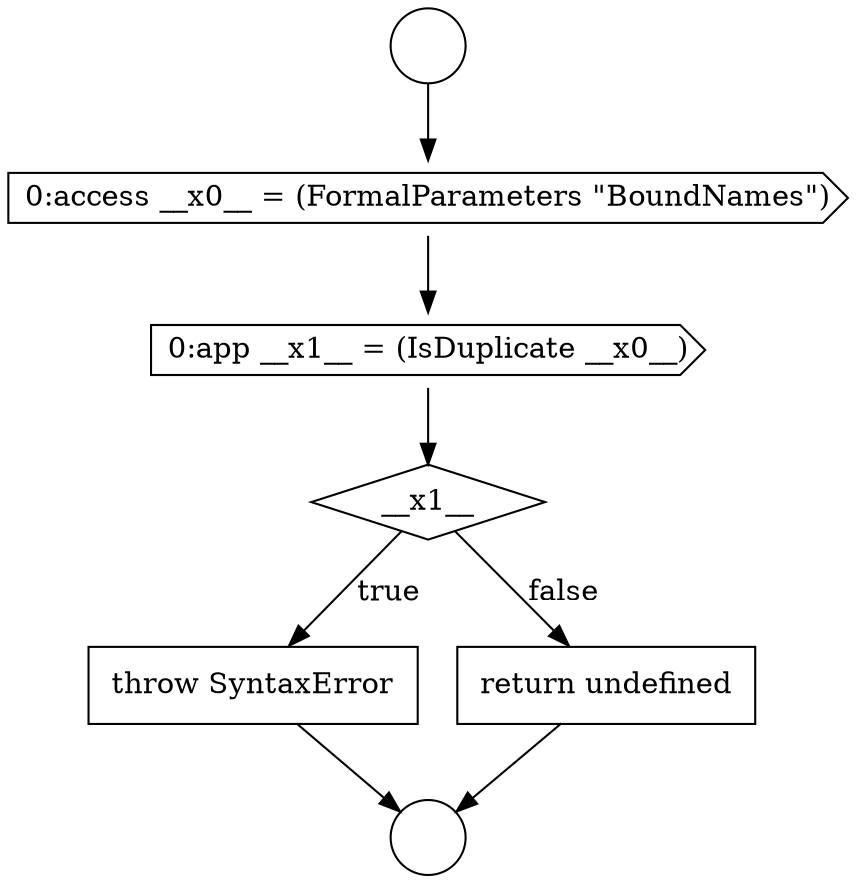 digraph {
  node20340 [shape=cds, label=<<font color="black">0:app __x1__ = (IsDuplicate __x0__)</font>> color="black" fillcolor="white" style=filled]
  node20341 [shape=diamond, label=<<font color="black">__x1__</font>> color="black" fillcolor="white" style=filled]
  node20337 [shape=circle label=" " color="black" fillcolor="white" style=filled]
  node20342 [shape=none, margin=0, label=<<font color="black">
    <table border="0" cellborder="1" cellspacing="0" cellpadding="10">
      <tr><td align="left">throw SyntaxError</td></tr>
    </table>
  </font>> color="black" fillcolor="white" style=filled]
  node20338 [shape=circle label=" " color="black" fillcolor="white" style=filled]
  node20343 [shape=none, margin=0, label=<<font color="black">
    <table border="0" cellborder="1" cellspacing="0" cellpadding="10">
      <tr><td align="left">return undefined</td></tr>
    </table>
  </font>> color="black" fillcolor="white" style=filled]
  node20339 [shape=cds, label=<<font color="black">0:access __x0__ = (FormalParameters &quot;BoundNames&quot;)</font>> color="black" fillcolor="white" style=filled]
  node20342 -> node20338 [ color="black"]
  node20337 -> node20339 [ color="black"]
  node20340 -> node20341 [ color="black"]
  node20343 -> node20338 [ color="black"]
  node20339 -> node20340 [ color="black"]
  node20341 -> node20342 [label=<<font color="black">true</font>> color="black"]
  node20341 -> node20343 [label=<<font color="black">false</font>> color="black"]
}
